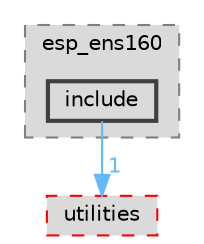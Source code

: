digraph "components/peripherals/i2c/esp_ens160/include"
{
 // LATEX_PDF_SIZE
  bgcolor="transparent";
  edge [fontname=Helvetica,fontsize=10,labelfontname=Helvetica,labelfontsize=10];
  node [fontname=Helvetica,fontsize=10,shape=box,height=0.2,width=0.4];
  compound=true
  subgraph clusterdir_ac81e241761d79731505926a858216f7 {
    graph [ bgcolor="#dadada", pencolor="grey50", label="esp_ens160", fontname=Helvetica,fontsize=10 style="filled,dashed", URL="dir_ac81e241761d79731505926a858216f7.html",tooltip=""]
  dir_5daa2c7212fa02903d0a99f6fafe17ea [label="include", fillcolor="#dadada", color="grey25", style="filled,bold", URL="dir_5daa2c7212fa02903d0a99f6fafe17ea.html",tooltip=""];
  }
  dir_59ed5374a4f6b52e0256717e78b786a3 [label="utilities", fillcolor="#dadada", color="red", style="filled,dashed", URL="dir_59ed5374a4f6b52e0256717e78b786a3.html",tooltip=""];
  dir_5daa2c7212fa02903d0a99f6fafe17ea->dir_59ed5374a4f6b52e0256717e78b786a3 [headlabel="1", labeldistance=1.5 headhref="dir_000051_000086.html" href="dir_000051_000086.html" color="steelblue1" fontcolor="steelblue1"];
}
